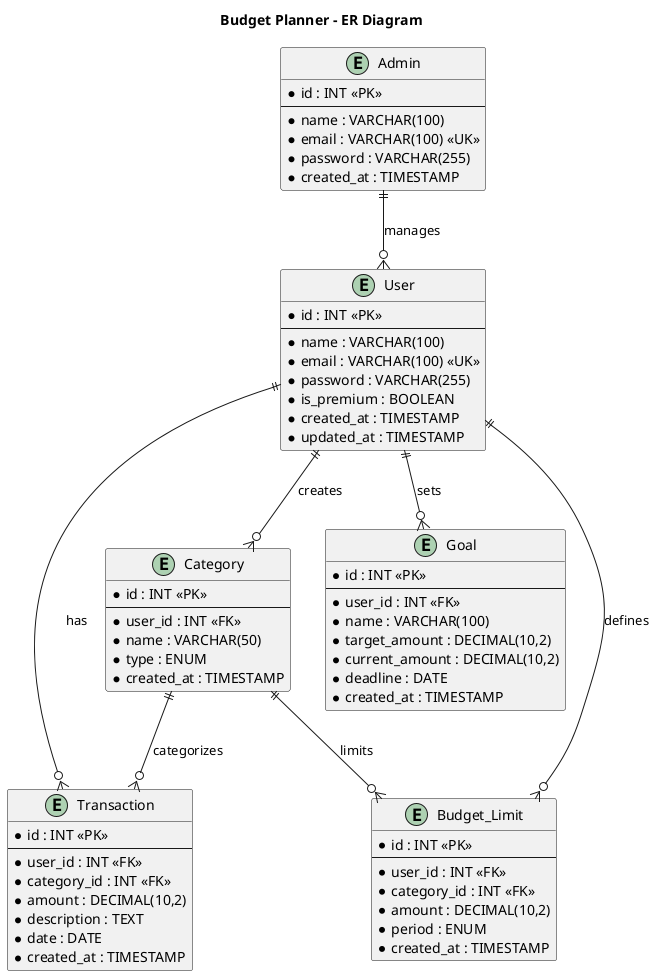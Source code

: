 @startuml BudgetPlannerERSimple

skinparam backgroundColor white
skinparam entity {
    BackgroundColor lightyellow
    BorderColor darkblue
    FontColor black
}
skinparam diamond {
    BackgroundColor lightpink
    BorderColor darkred
}

title Budget Planner - ER Diagram

entity "Admin" as admin {
    * id : INT <<PK>>
    --
    * name : VARCHAR(100)
    * email : VARCHAR(100) <<UK>>
    * password : VARCHAR(255)
    * created_at : TIMESTAMP
}

entity "User" as user {
    * id : INT <<PK>>
    --
    * name : VARCHAR(100)
    * email : VARCHAR(100) <<UK>>
    * password : VARCHAR(255)
    * is_premium : BOOLEAN
    * created_at : TIMESTAMP
    * updated_at : TIMESTAMP
}

entity "Category" as category {
    * id : INT <<PK>>
    --
    * user_id : INT <<FK>>
    * name : VARCHAR(50)
    * type : ENUM
    * created_at : TIMESTAMP
}

entity "Transaction" as transaction {
    * id : INT <<PK>>
    --
    * user_id : INT <<FK>>
    * category_id : INT <<FK>>
    * amount : DECIMAL(10,2)
    * description : TEXT
    * date : DATE
    * created_at : TIMESTAMP
}

entity "Goal" as goal {
    * id : INT <<PK>>
    --
    * user_id : INT <<FK>>
    * name : VARCHAR(100)
    * target_amount : DECIMAL(10,2)
    * current_amount : DECIMAL(10,2)
    * deadline : DATE
    * created_at : TIMESTAMP
}

entity "Budget_Limit" as budget {
    * id : INT <<PK>>
    --
    * user_id : INT <<FK>>
    * category_id : INT <<FK>>
    * amount : DECIMAL(10,2)
    * period : ENUM
    * created_at : TIMESTAMP
}

' RELATIONSHIPS
admin ||--o{ user : manages
user ||--o{ category : creates
user ||--o{ transaction : has
user ||--o{ goal : sets
user ||--o{ budget : defines
category ||--o{ transaction : categorizes
category ||--o{ budget : limits

@enduml